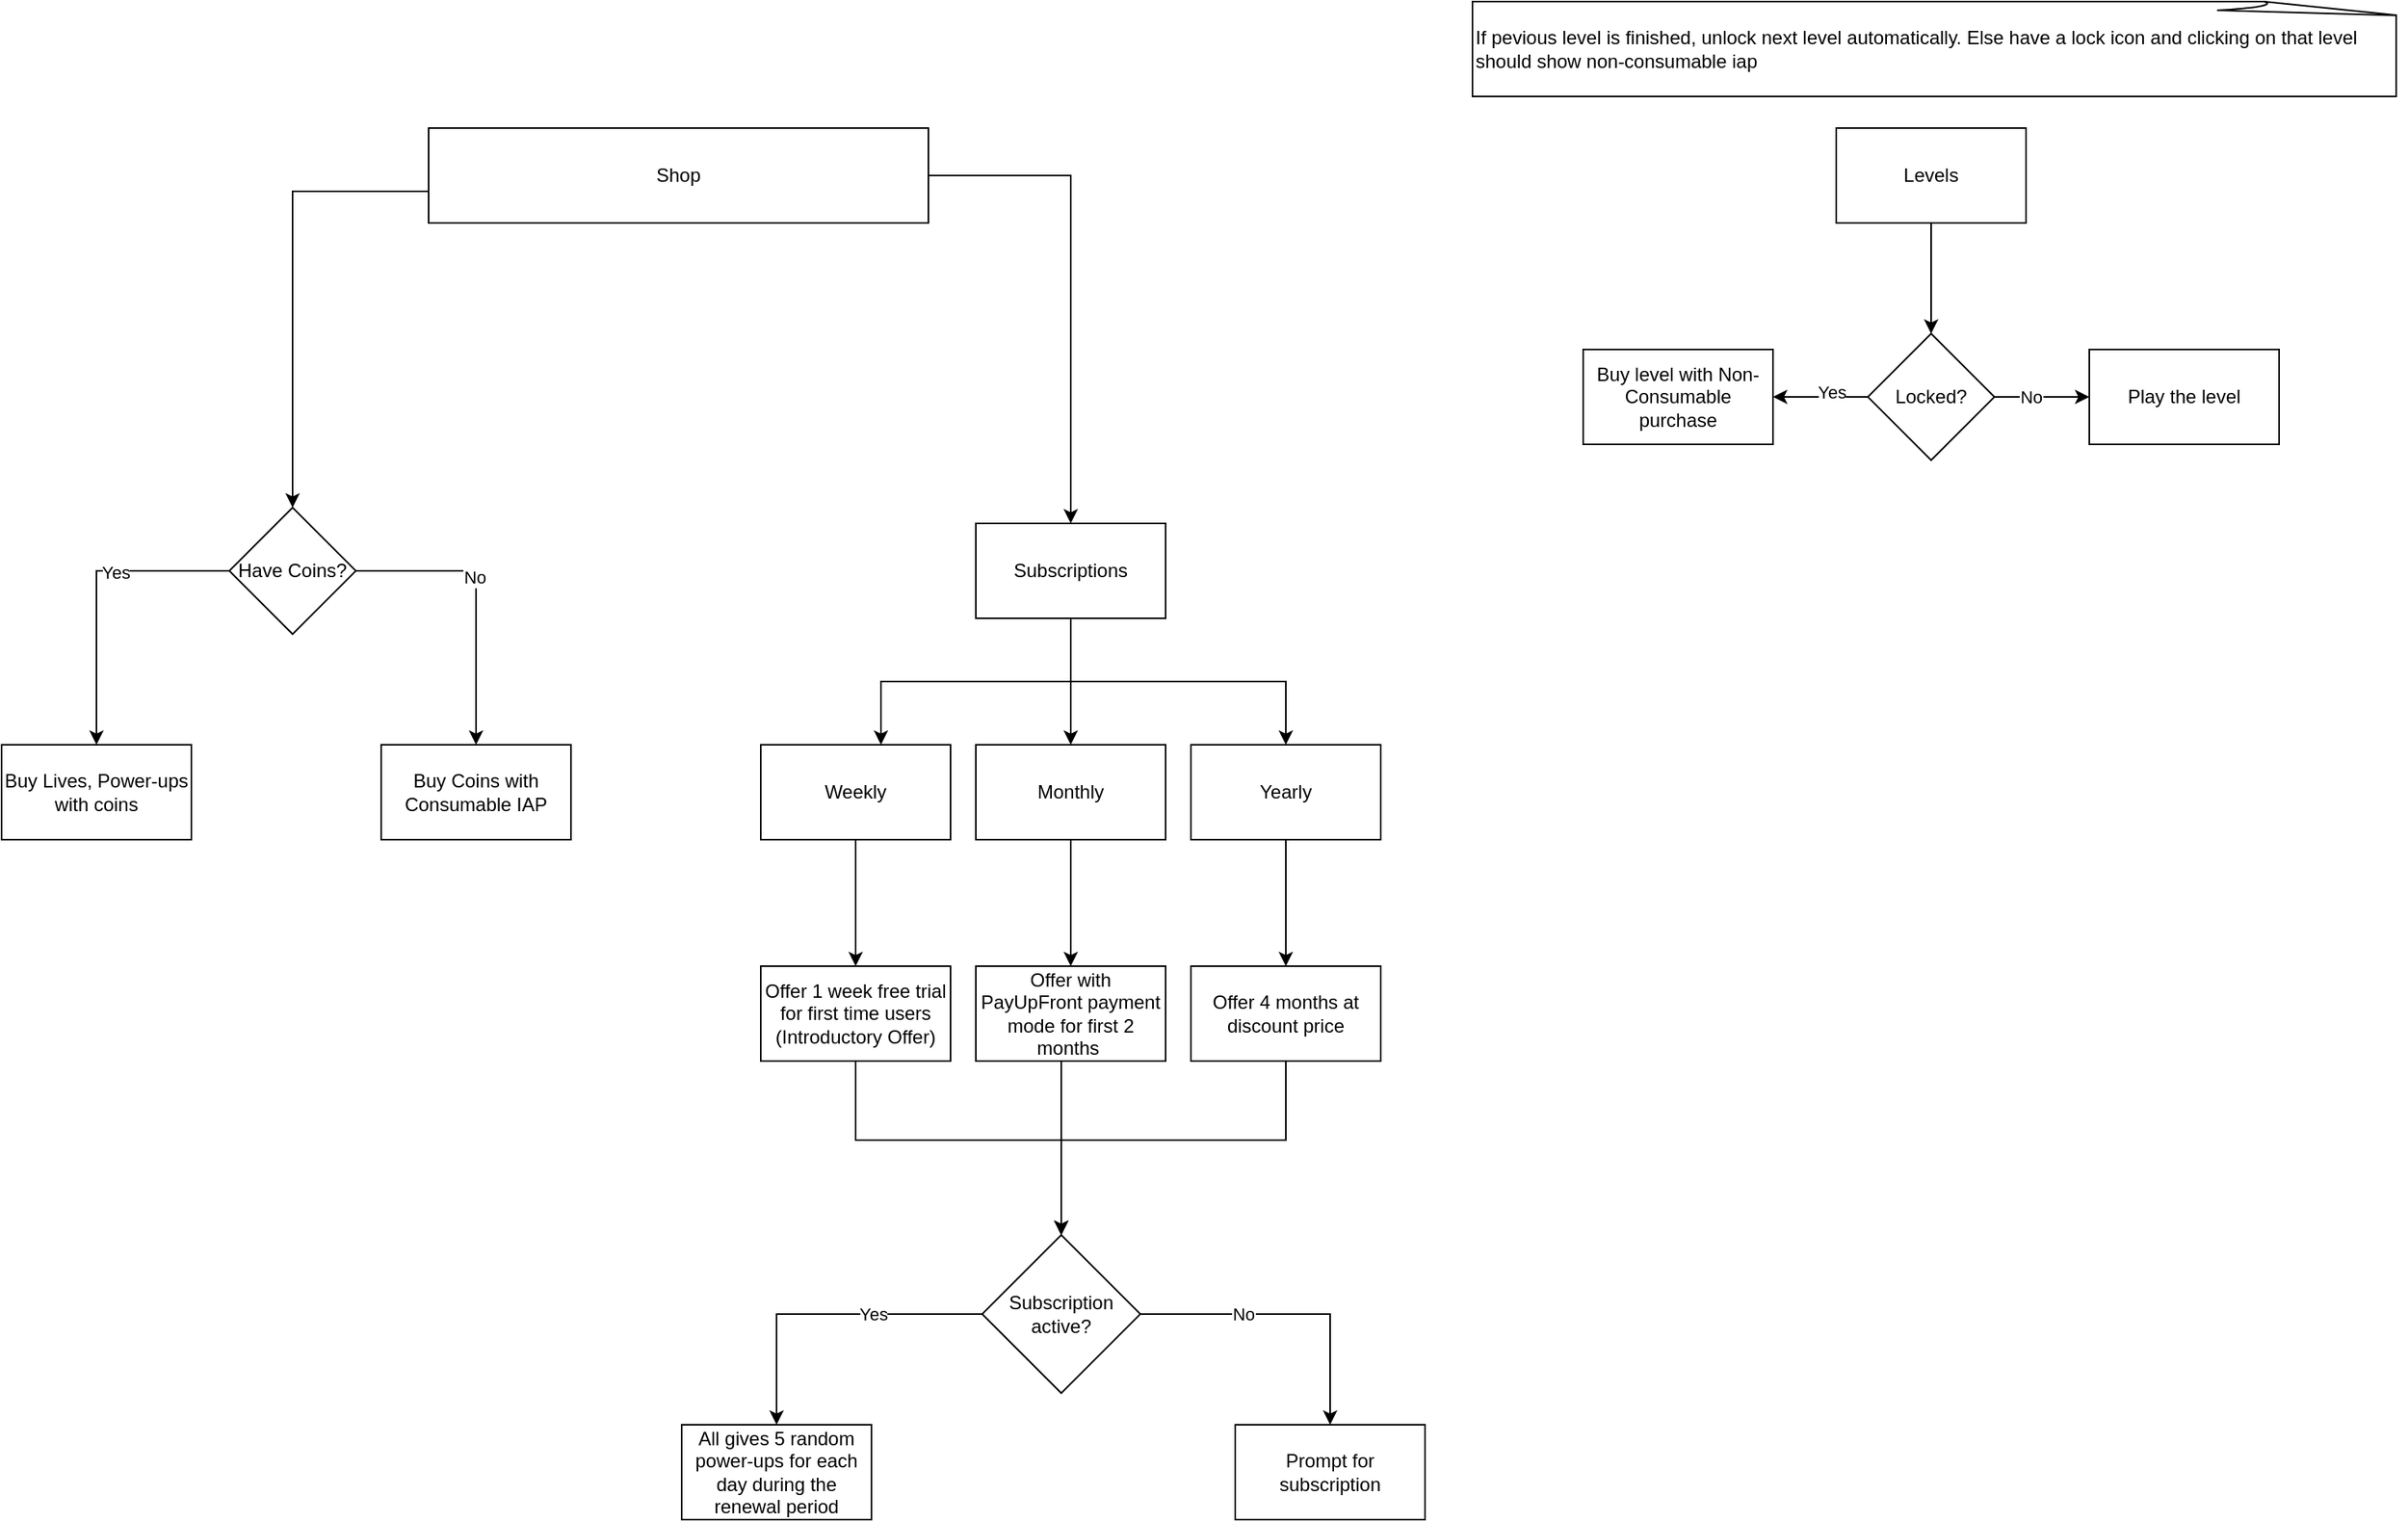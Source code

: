 <mxfile version="24.4.11" type="device">
  <diagram id="C5RBs43oDa-KdzZeNtuy" name="Page-1">
    <mxGraphModel dx="2358" dy="1217" grid="1" gridSize="10" guides="1" tooltips="1" connect="1" arrows="1" fold="1" page="1" pageScale="1" pageWidth="1600" pageHeight="1200" math="0" shadow="0">
      <root>
        <mxCell id="WIyWlLk6GJQsqaUBKTNV-0" />
        <mxCell id="WIyWlLk6GJQsqaUBKTNV-1" parent="WIyWlLk6GJQsqaUBKTNV-0" />
        <mxCell id="bu5d1yp85TyCFsBHXdo1-12" value="" style="edgeStyle=orthogonalEdgeStyle;rounded=0;orthogonalLoop=1;jettySize=auto;html=1;" edge="1" parent="WIyWlLk6GJQsqaUBKTNV-1" source="bu5d1yp85TyCFsBHXdo1-0" target="bu5d1yp85TyCFsBHXdo1-11">
          <mxGeometry relative="1" as="geometry">
            <Array as="points">
              <mxPoint x="244" y="160" />
            </Array>
          </mxGeometry>
        </mxCell>
        <mxCell id="bu5d1yp85TyCFsBHXdo1-24" value="" style="edgeStyle=orthogonalEdgeStyle;rounded=0;orthogonalLoop=1;jettySize=auto;html=1;" edge="1" parent="WIyWlLk6GJQsqaUBKTNV-1" source="bu5d1yp85TyCFsBHXdo1-0" target="bu5d1yp85TyCFsBHXdo1-23">
          <mxGeometry relative="1" as="geometry" />
        </mxCell>
        <mxCell id="bu5d1yp85TyCFsBHXdo1-0" value="Shop" style="rounded=0;whiteSpace=wrap;html=1;" vertex="1" parent="WIyWlLk6GJQsqaUBKTNV-1">
          <mxGeometry x="330" y="120" width="316" height="60" as="geometry" />
        </mxCell>
        <mxCell id="bu5d1yp85TyCFsBHXdo1-16" value="" style="edgeStyle=orthogonalEdgeStyle;rounded=0;orthogonalLoop=1;jettySize=auto;html=1;entryX=0.5;entryY=0;entryDx=0;entryDy=0;" edge="1" parent="WIyWlLk6GJQsqaUBKTNV-1" source="bu5d1yp85TyCFsBHXdo1-11" target="bu5d1yp85TyCFsBHXdo1-15">
          <mxGeometry relative="1" as="geometry">
            <mxPoint x="130" y="510" as="targetPoint" />
          </mxGeometry>
        </mxCell>
        <mxCell id="bu5d1yp85TyCFsBHXdo1-17" value="Yes" style="edgeLabel;html=1;align=center;verticalAlign=middle;resizable=0;points=[];" vertex="1" connectable="0" parent="bu5d1yp85TyCFsBHXdo1-16">
          <mxGeometry x="-0.253" y="1" relative="1" as="geometry">
            <mxPoint as="offset" />
          </mxGeometry>
        </mxCell>
        <mxCell id="bu5d1yp85TyCFsBHXdo1-19" value="" style="edgeStyle=orthogonalEdgeStyle;rounded=0;orthogonalLoop=1;jettySize=auto;html=1;" edge="1" parent="WIyWlLk6GJQsqaUBKTNV-1" source="bu5d1yp85TyCFsBHXdo1-11" target="bu5d1yp85TyCFsBHXdo1-18">
          <mxGeometry relative="1" as="geometry" />
        </mxCell>
        <mxCell id="bu5d1yp85TyCFsBHXdo1-20" value="No" style="edgeLabel;html=1;align=center;verticalAlign=middle;resizable=0;points=[];" vertex="1" connectable="0" parent="bu5d1yp85TyCFsBHXdo1-19">
          <mxGeometry x="-0.147" y="-1" relative="1" as="geometry">
            <mxPoint as="offset" />
          </mxGeometry>
        </mxCell>
        <mxCell id="bu5d1yp85TyCFsBHXdo1-11" value="Have Coins?" style="rhombus;whiteSpace=wrap;html=1;rounded=0;" vertex="1" parent="WIyWlLk6GJQsqaUBKTNV-1">
          <mxGeometry x="204" y="360" width="80" height="80" as="geometry" />
        </mxCell>
        <mxCell id="bu5d1yp85TyCFsBHXdo1-15" value="Buy Lives, Power-ups with coins" style="whiteSpace=wrap;html=1;rounded=0;" vertex="1" parent="WIyWlLk6GJQsqaUBKTNV-1">
          <mxGeometry x="60" y="510" width="120" height="60" as="geometry" />
        </mxCell>
        <mxCell id="bu5d1yp85TyCFsBHXdo1-18" value="Buy Coins with Consumable IAP" style="whiteSpace=wrap;html=1;rounded=0;" vertex="1" parent="WIyWlLk6GJQsqaUBKTNV-1">
          <mxGeometry x="300" y="510" width="120" height="60" as="geometry" />
        </mxCell>
        <mxCell id="bu5d1yp85TyCFsBHXdo1-26" value="" style="edgeStyle=orthogonalEdgeStyle;rounded=0;orthogonalLoop=1;jettySize=auto;html=1;" edge="1" parent="WIyWlLk6GJQsqaUBKTNV-1" source="bu5d1yp85TyCFsBHXdo1-23" target="bu5d1yp85TyCFsBHXdo1-25">
          <mxGeometry relative="1" as="geometry">
            <Array as="points">
              <mxPoint x="736" y="470" />
              <mxPoint x="616" y="470" />
            </Array>
          </mxGeometry>
        </mxCell>
        <mxCell id="bu5d1yp85TyCFsBHXdo1-34" style="edgeStyle=orthogonalEdgeStyle;rounded=0;orthogonalLoop=1;jettySize=auto;html=1;entryX=0.5;entryY=0;entryDx=0;entryDy=0;" edge="1" parent="WIyWlLk6GJQsqaUBKTNV-1" source="bu5d1yp85TyCFsBHXdo1-23" target="bu5d1yp85TyCFsBHXdo1-30">
          <mxGeometry relative="1" as="geometry">
            <Array as="points">
              <mxPoint x="736" y="470" />
              <mxPoint x="872" y="470" />
            </Array>
          </mxGeometry>
        </mxCell>
        <mxCell id="bu5d1yp85TyCFsBHXdo1-35" style="edgeStyle=orthogonalEdgeStyle;rounded=0;orthogonalLoop=1;jettySize=auto;html=1;entryX=0.5;entryY=0;entryDx=0;entryDy=0;" edge="1" parent="WIyWlLk6GJQsqaUBKTNV-1" source="bu5d1yp85TyCFsBHXdo1-23" target="bu5d1yp85TyCFsBHXdo1-27">
          <mxGeometry relative="1" as="geometry" />
        </mxCell>
        <mxCell id="bu5d1yp85TyCFsBHXdo1-23" value="Subscriptions" style="whiteSpace=wrap;html=1;rounded=0;" vertex="1" parent="WIyWlLk6GJQsqaUBKTNV-1">
          <mxGeometry x="676" y="370" width="120" height="60" as="geometry" />
        </mxCell>
        <mxCell id="bu5d1yp85TyCFsBHXdo1-37" value="" style="edgeStyle=orthogonalEdgeStyle;rounded=0;orthogonalLoop=1;jettySize=auto;html=1;" edge="1" parent="WIyWlLk6GJQsqaUBKTNV-1" source="bu5d1yp85TyCFsBHXdo1-25" target="bu5d1yp85TyCFsBHXdo1-36">
          <mxGeometry relative="1" as="geometry" />
        </mxCell>
        <mxCell id="bu5d1yp85TyCFsBHXdo1-25" value="Weekly" style="whiteSpace=wrap;html=1;rounded=0;" vertex="1" parent="WIyWlLk6GJQsqaUBKTNV-1">
          <mxGeometry x="540" y="510" width="120" height="60" as="geometry" />
        </mxCell>
        <mxCell id="bu5d1yp85TyCFsBHXdo1-39" value="" style="edgeStyle=orthogonalEdgeStyle;rounded=0;orthogonalLoop=1;jettySize=auto;html=1;" edge="1" parent="WIyWlLk6GJQsqaUBKTNV-1" source="bu5d1yp85TyCFsBHXdo1-27" target="bu5d1yp85TyCFsBHXdo1-38">
          <mxGeometry relative="1" as="geometry" />
        </mxCell>
        <mxCell id="bu5d1yp85TyCFsBHXdo1-27" value="Monthly" style="whiteSpace=wrap;html=1;rounded=0;" vertex="1" parent="WIyWlLk6GJQsqaUBKTNV-1">
          <mxGeometry x="676" y="510" width="120" height="60" as="geometry" />
        </mxCell>
        <mxCell id="bu5d1yp85TyCFsBHXdo1-41" value="" style="edgeStyle=orthogonalEdgeStyle;rounded=0;orthogonalLoop=1;jettySize=auto;html=1;" edge="1" parent="WIyWlLk6GJQsqaUBKTNV-1" source="bu5d1yp85TyCFsBHXdo1-30" target="bu5d1yp85TyCFsBHXdo1-40">
          <mxGeometry relative="1" as="geometry" />
        </mxCell>
        <mxCell id="bu5d1yp85TyCFsBHXdo1-30" value="Yearly" style="whiteSpace=wrap;html=1;rounded=0;" vertex="1" parent="WIyWlLk6GJQsqaUBKTNV-1">
          <mxGeometry x="812" y="510" width="120" height="60" as="geometry" />
        </mxCell>
        <mxCell id="bu5d1yp85TyCFsBHXdo1-55" style="edgeStyle=orthogonalEdgeStyle;rounded=0;orthogonalLoop=1;jettySize=auto;html=1;entryX=0.5;entryY=0;entryDx=0;entryDy=0;exitX=0.5;exitY=1;exitDx=0;exitDy=0;" edge="1" parent="WIyWlLk6GJQsqaUBKTNV-1" source="bu5d1yp85TyCFsBHXdo1-36" target="bu5d1yp85TyCFsBHXdo1-47">
          <mxGeometry relative="1" as="geometry">
            <mxPoint x="660" y="750" as="sourcePoint" />
            <Array as="points">
              <mxPoint x="600" y="760" />
              <mxPoint x="730" y="760" />
            </Array>
          </mxGeometry>
        </mxCell>
        <mxCell id="bu5d1yp85TyCFsBHXdo1-36" value="Offer 1 week free trial for first time users (Introductory Offer)" style="whiteSpace=wrap;html=1;rounded=0;" vertex="1" parent="WIyWlLk6GJQsqaUBKTNV-1">
          <mxGeometry x="540" y="650" width="120" height="60" as="geometry" />
        </mxCell>
        <mxCell id="bu5d1yp85TyCFsBHXdo1-54" style="edgeStyle=orthogonalEdgeStyle;rounded=0;orthogonalLoop=1;jettySize=auto;html=1;entryX=0.5;entryY=0;entryDx=0;entryDy=0;" edge="1" parent="WIyWlLk6GJQsqaUBKTNV-1" source="bu5d1yp85TyCFsBHXdo1-38" target="bu5d1yp85TyCFsBHXdo1-47">
          <mxGeometry relative="1" as="geometry">
            <Array as="points">
              <mxPoint x="730" y="730" />
              <mxPoint x="730" y="730" />
            </Array>
          </mxGeometry>
        </mxCell>
        <mxCell id="bu5d1yp85TyCFsBHXdo1-38" value="Offer with PayUpFront payment mode for first 2 months&amp;nbsp;" style="whiteSpace=wrap;html=1;rounded=0;" vertex="1" parent="WIyWlLk6GJQsqaUBKTNV-1">
          <mxGeometry x="676" y="650" width="120" height="60" as="geometry" />
        </mxCell>
        <mxCell id="bu5d1yp85TyCFsBHXdo1-52" style="edgeStyle=orthogonalEdgeStyle;rounded=0;orthogonalLoop=1;jettySize=auto;html=1;entryX=0.5;entryY=0;entryDx=0;entryDy=0;" edge="1" parent="WIyWlLk6GJQsqaUBKTNV-1" source="bu5d1yp85TyCFsBHXdo1-40" target="bu5d1yp85TyCFsBHXdo1-47">
          <mxGeometry relative="1" as="geometry">
            <Array as="points">
              <mxPoint x="872" y="760" />
              <mxPoint x="730" y="760" />
            </Array>
          </mxGeometry>
        </mxCell>
        <mxCell id="bu5d1yp85TyCFsBHXdo1-40" value="Offer 4 months at discount price" style="whiteSpace=wrap;html=1;rounded=0;" vertex="1" parent="WIyWlLk6GJQsqaUBKTNV-1">
          <mxGeometry x="812" y="650" width="120" height="60" as="geometry" />
        </mxCell>
        <mxCell id="bu5d1yp85TyCFsBHXdo1-57" value="" style="edgeStyle=orthogonalEdgeStyle;rounded=0;orthogonalLoop=1;jettySize=auto;html=1;" edge="1" parent="WIyWlLk6GJQsqaUBKTNV-1" source="bu5d1yp85TyCFsBHXdo1-47" target="bu5d1yp85TyCFsBHXdo1-56">
          <mxGeometry relative="1" as="geometry" />
        </mxCell>
        <mxCell id="bu5d1yp85TyCFsBHXdo1-60" value="Yes" style="edgeLabel;html=1;align=center;verticalAlign=middle;resizable=0;points=[];" vertex="1" connectable="0" parent="bu5d1yp85TyCFsBHXdo1-57">
          <mxGeometry x="-0.311" relative="1" as="geometry">
            <mxPoint as="offset" />
          </mxGeometry>
        </mxCell>
        <mxCell id="bu5d1yp85TyCFsBHXdo1-59" value="" style="edgeStyle=orthogonalEdgeStyle;rounded=0;orthogonalLoop=1;jettySize=auto;html=1;" edge="1" parent="WIyWlLk6GJQsqaUBKTNV-1" source="bu5d1yp85TyCFsBHXdo1-47" target="bu5d1yp85TyCFsBHXdo1-58">
          <mxGeometry relative="1" as="geometry" />
        </mxCell>
        <mxCell id="bu5d1yp85TyCFsBHXdo1-61" value="No" style="edgeLabel;html=1;align=center;verticalAlign=middle;resizable=0;points=[];" vertex="1" connectable="0" parent="bu5d1yp85TyCFsBHXdo1-59">
          <mxGeometry x="-0.315" relative="1" as="geometry">
            <mxPoint as="offset" />
          </mxGeometry>
        </mxCell>
        <mxCell id="bu5d1yp85TyCFsBHXdo1-47" value="Subscription active?" style="rhombus;whiteSpace=wrap;html=1;rounded=0;" vertex="1" parent="WIyWlLk6GJQsqaUBKTNV-1">
          <mxGeometry x="680" y="820" width="100" height="100" as="geometry" />
        </mxCell>
        <mxCell id="bu5d1yp85TyCFsBHXdo1-56" value="All gives 5 random power-ups for each day during the renewal period" style="whiteSpace=wrap;html=1;rounded=0;" vertex="1" parent="WIyWlLk6GJQsqaUBKTNV-1">
          <mxGeometry x="490" y="940" width="120" height="60" as="geometry" />
        </mxCell>
        <mxCell id="bu5d1yp85TyCFsBHXdo1-58" value="Prompt for subscription" style="whiteSpace=wrap;html=1;rounded=0;" vertex="1" parent="WIyWlLk6GJQsqaUBKTNV-1">
          <mxGeometry x="840" y="940" width="120" height="60" as="geometry" />
        </mxCell>
        <mxCell id="bu5d1yp85TyCFsBHXdo1-66" value="" style="edgeStyle=orthogonalEdgeStyle;rounded=0;orthogonalLoop=1;jettySize=auto;html=1;" edge="1" parent="WIyWlLk6GJQsqaUBKTNV-1" source="bu5d1yp85TyCFsBHXdo1-62" target="bu5d1yp85TyCFsBHXdo1-65">
          <mxGeometry relative="1" as="geometry" />
        </mxCell>
        <mxCell id="bu5d1yp85TyCFsBHXdo1-62" value="Levels" style="rounded=0;whiteSpace=wrap;html=1;" vertex="1" parent="WIyWlLk6GJQsqaUBKTNV-1">
          <mxGeometry x="1220" y="120" width="120" height="60" as="geometry" />
        </mxCell>
        <mxCell id="bu5d1yp85TyCFsBHXdo1-68" value="" style="edgeStyle=orthogonalEdgeStyle;rounded=0;orthogonalLoop=1;jettySize=auto;html=1;" edge="1" parent="WIyWlLk6GJQsqaUBKTNV-1" source="bu5d1yp85TyCFsBHXdo1-65" target="bu5d1yp85TyCFsBHXdo1-67">
          <mxGeometry relative="1" as="geometry" />
        </mxCell>
        <mxCell id="bu5d1yp85TyCFsBHXdo1-71" value="Yes" style="edgeLabel;html=1;align=center;verticalAlign=middle;resizable=0;points=[];" vertex="1" connectable="0" parent="bu5d1yp85TyCFsBHXdo1-68">
          <mxGeometry x="-0.215" y="-3" relative="1" as="geometry">
            <mxPoint as="offset" />
          </mxGeometry>
        </mxCell>
        <mxCell id="bu5d1yp85TyCFsBHXdo1-70" value="" style="edgeStyle=orthogonalEdgeStyle;rounded=0;orthogonalLoop=1;jettySize=auto;html=1;" edge="1" parent="WIyWlLk6GJQsqaUBKTNV-1" source="bu5d1yp85TyCFsBHXdo1-65" target="bu5d1yp85TyCFsBHXdo1-69">
          <mxGeometry relative="1" as="geometry" />
        </mxCell>
        <mxCell id="bu5d1yp85TyCFsBHXdo1-72" value="No" style="edgeLabel;html=1;align=center;verticalAlign=middle;resizable=0;points=[];" vertex="1" connectable="0" parent="bu5d1yp85TyCFsBHXdo1-70">
          <mxGeometry x="-0.252" relative="1" as="geometry">
            <mxPoint as="offset" />
          </mxGeometry>
        </mxCell>
        <mxCell id="bu5d1yp85TyCFsBHXdo1-65" value="Locked?" style="rhombus;whiteSpace=wrap;html=1;rounded=0;" vertex="1" parent="WIyWlLk6GJQsqaUBKTNV-1">
          <mxGeometry x="1240" y="250" width="80" height="80" as="geometry" />
        </mxCell>
        <mxCell id="bu5d1yp85TyCFsBHXdo1-67" value="Buy level with Non-Consumable purchase" style="whiteSpace=wrap;html=1;rounded=0;" vertex="1" parent="WIyWlLk6GJQsqaUBKTNV-1">
          <mxGeometry x="1060" y="260" width="120" height="60" as="geometry" />
        </mxCell>
        <mxCell id="bu5d1yp85TyCFsBHXdo1-69" value="Play the level" style="whiteSpace=wrap;html=1;rounded=0;" vertex="1" parent="WIyWlLk6GJQsqaUBKTNV-1">
          <mxGeometry x="1380" y="260" width="120" height="60" as="geometry" />
        </mxCell>
        <mxCell id="bu5d1yp85TyCFsBHXdo1-74" value="If pevious level is finished, unlock next level automatically. Else have a lock icon and clicking on that level should show non-consumable iap" style="whiteSpace=wrap;html=1;shape=mxgraph.basic.document;align=left;" vertex="1" parent="WIyWlLk6GJQsqaUBKTNV-1">
          <mxGeometry x="990" y="40" width="590" height="60" as="geometry" />
        </mxCell>
      </root>
    </mxGraphModel>
  </diagram>
</mxfile>
